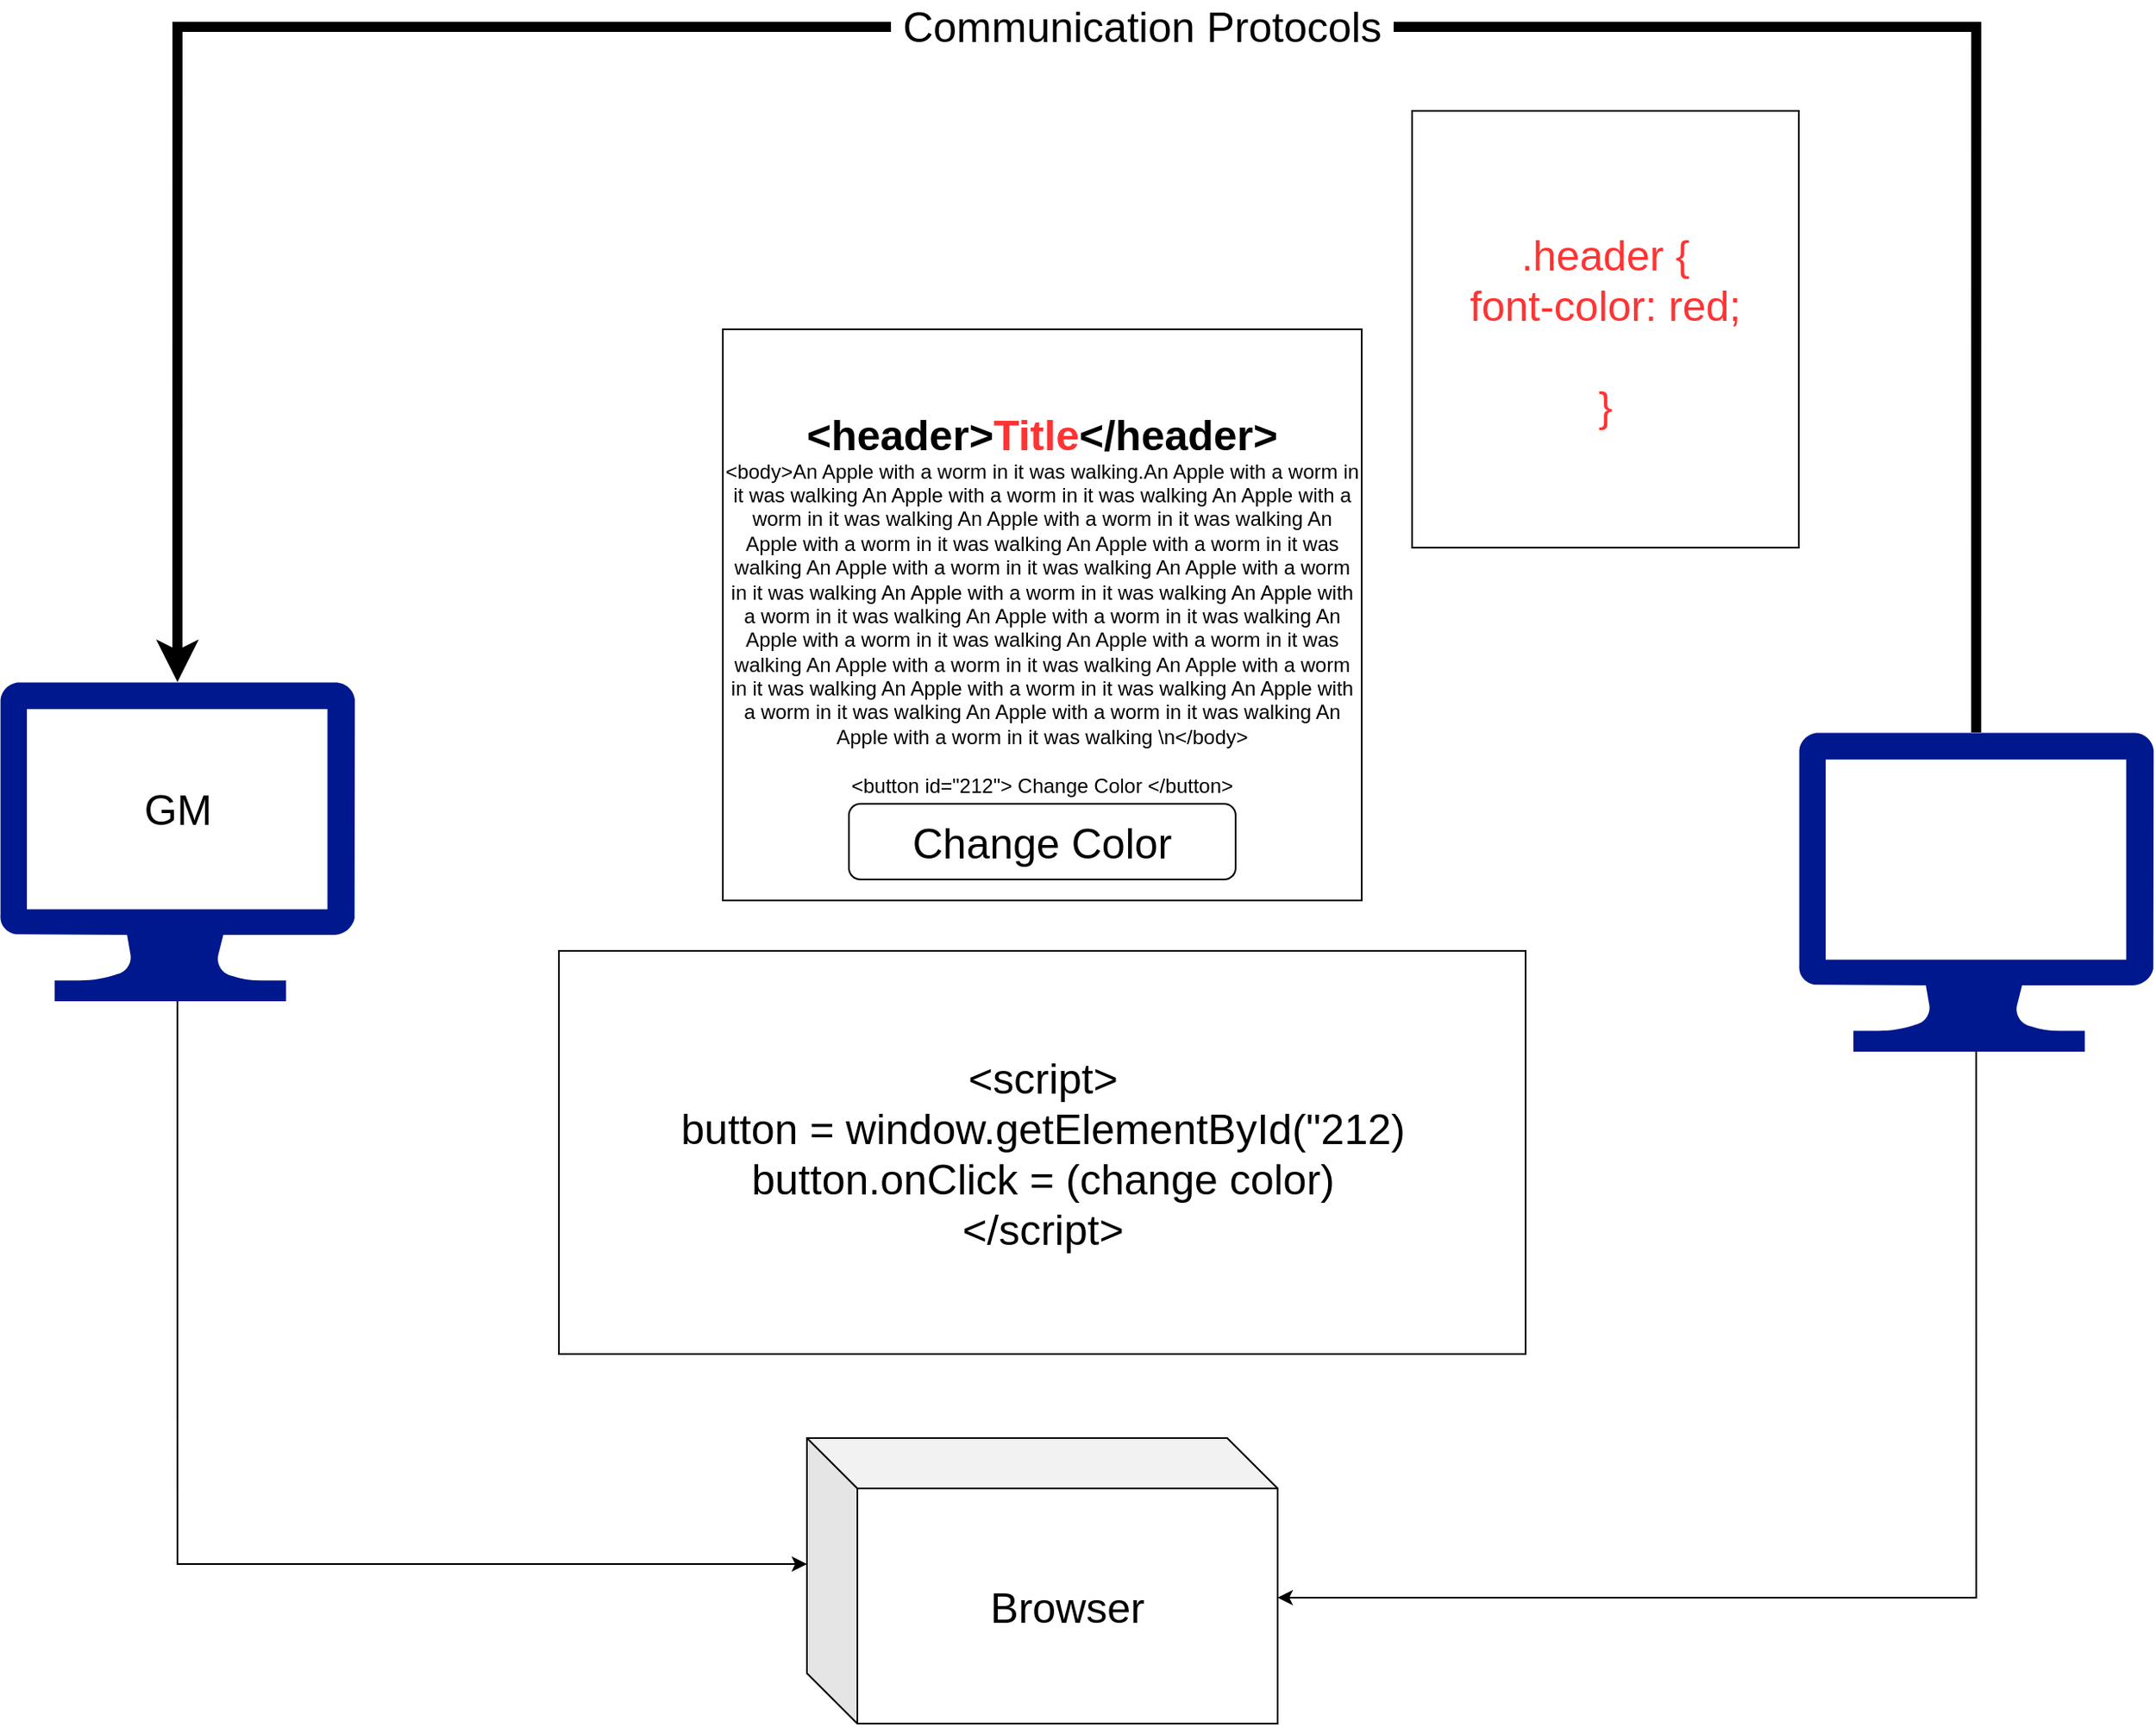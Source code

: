 <mxfile version="16.4.0" type="device"><diagram id="4gFo2X87_pX6YyJwBF67" name="Page-1"><mxGraphModel dx="2996" dy="2292" grid="1" gridSize="10" guides="1" tooltips="1" connect="1" arrows="1" fold="1" page="1" pageScale="1" pageWidth="827" pageHeight="1169" math="0" shadow="0"><root><mxCell id="0"/><mxCell id="1" parent="0"/><mxCell id="xVcY73LLpPsi_ZKtZkrc-1" value="&lt;b&gt;&lt;font style=&quot;font-size: 25px&quot;&gt;&amp;lt;header&amp;gt;&lt;font color=&quot;#ff3333&quot;&gt;Title&lt;/font&gt;&amp;lt;/header&amp;gt;&lt;/font&gt;&lt;/b&gt;&lt;br&gt;&amp;lt;body&amp;gt;An Apple with a worm in it was walking.An Apple with a worm in it was walking An Apple with a worm in it was walking An Apple with a worm in it was walking An Apple with a worm in it was walking An Apple with a worm in it was walking An Apple with a worm in it was walking An Apple with a worm in it was walking An Apple with a worm in it was walking An Apple with a worm in it was walking An Apple with a worm in it was walking An Apple with a worm in it was walking An Apple with a worm in it was walking An Apple with a worm in it was walking An Apple with a worm in it was walking An Apple with a worm in it was walking An Apple with a worm in it was walking An Apple with a worm in it was walking An Apple with a worm in it was walking An Apple with a worm in it was walking \n&amp;lt;/body&amp;gt;&lt;br&gt;&lt;br&gt;&amp;lt;button id=&quot;212&quot;&amp;gt; Change Color &amp;lt;/button&amp;gt;&lt;br&gt;&lt;br&gt;" style="rounded=0;whiteSpace=wrap;html=1;" vertex="1" parent="1"><mxGeometry x="-190" y="-150" width="380" height="340" as="geometry"/></mxCell><mxCell id="xVcY73LLpPsi_ZKtZkrc-8" style="edgeStyle=orthogonalEdgeStyle;rounded=0;orthogonalLoop=1;jettySize=auto;html=1;exitX=0.5;exitY=1;exitDx=0;exitDy=0;exitPerimeter=0;entryX=0;entryY=0;entryDx=280;entryDy=95;entryPerimeter=0;fontSize=25;fontColor=#000000;" edge="1" parent="1" source="xVcY73LLpPsi_ZKtZkrc-3" target="xVcY73LLpPsi_ZKtZkrc-7"><mxGeometry relative="1" as="geometry"/></mxCell><mxCell id="xVcY73LLpPsi_ZKtZkrc-11" style="edgeStyle=orthogonalEdgeStyle;rounded=0;orthogonalLoop=1;jettySize=auto;html=1;exitX=0.5;exitY=0;exitDx=0;exitDy=0;exitPerimeter=0;entryX=0.5;entryY=0;entryDx=0;entryDy=0;entryPerimeter=0;fontSize=25;fontColor=#000000;strokeWidth=6;" edge="1" parent="1" source="xVcY73LLpPsi_ZKtZkrc-3" target="xVcY73LLpPsi_ZKtZkrc-4"><mxGeometry relative="1" as="geometry"><Array as="points"><mxPoint x="556" y="-330"/><mxPoint x="-514" y="-330"/></Array></mxGeometry></mxCell><mxCell id="xVcY73LLpPsi_ZKtZkrc-12" value="&amp;nbsp;Communication Protocols&amp;nbsp;" style="edgeLabel;html=1;align=center;verticalAlign=middle;resizable=0;points=[];fontSize=25;fontColor=#000000;" vertex="1" connectable="0" parent="xVcY73LLpPsi_ZKtZkrc-11"><mxGeometry x="0.038" y="-1" relative="1" as="geometry"><mxPoint x="59" as="offset"/></mxGeometry></mxCell><mxCell id="xVcY73LLpPsi_ZKtZkrc-3" value="" style="sketch=0;aspect=fixed;pointerEvents=1;shadow=0;dashed=0;html=1;strokeColor=none;labelPosition=center;verticalLabelPosition=bottom;verticalAlign=top;align=center;fillColor=#00188D;shape=mxgraph.azure.computer" vertex="1" parent="1"><mxGeometry x="450" y="90" width="211.11" height="190" as="geometry"/></mxCell><mxCell id="xVcY73LLpPsi_ZKtZkrc-9" style="edgeStyle=orthogonalEdgeStyle;rounded=0;orthogonalLoop=1;jettySize=auto;html=1;exitX=0.5;exitY=1;exitDx=0;exitDy=0;exitPerimeter=0;entryX=0;entryY=0;entryDx=0;entryDy=75;entryPerimeter=0;fontSize=25;fontColor=#000000;" edge="1" parent="1" source="xVcY73LLpPsi_ZKtZkrc-4" target="xVcY73LLpPsi_ZKtZkrc-7"><mxGeometry relative="1" as="geometry"/></mxCell><mxCell id="xVcY73LLpPsi_ZKtZkrc-4" value="" style="sketch=0;aspect=fixed;pointerEvents=1;shadow=0;dashed=0;html=1;strokeColor=none;labelPosition=center;verticalLabelPosition=bottom;verticalAlign=top;align=center;fillColor=#00188D;shape=mxgraph.azure.computer" vertex="1" parent="1"><mxGeometry x="-620" y="60" width="211.11" height="190" as="geometry"/></mxCell><mxCell id="xVcY73LLpPsi_ZKtZkrc-5" value=".header {&lt;br&gt;font-color: red;&lt;br&gt;&lt;br&gt;}" style="rounded=0;whiteSpace=wrap;html=1;fontSize=25;fontColor=#FF3333;" vertex="1" parent="1"><mxGeometry x="220" y="-280" width="230" height="260" as="geometry"/></mxCell><mxCell id="xVcY73LLpPsi_ZKtZkrc-6" value="&lt;font color=&quot;#000000&quot;&gt;Change Color&lt;/font&gt;" style="rounded=1;whiteSpace=wrap;html=1;fontSize=25;fontColor=#FF3333;" vertex="1" parent="1"><mxGeometry x="-115" y="132.5" width="230" height="45" as="geometry"/></mxCell><mxCell id="xVcY73LLpPsi_ZKtZkrc-7" value="Browser" style="shape=cube;whiteSpace=wrap;html=1;boundedLbl=1;backgroundOutline=1;darkOpacity=0.05;darkOpacity2=0.1;fontSize=25;fontColor=#000000;size=30;" vertex="1" parent="1"><mxGeometry x="-140" y="510" width="280" height="170" as="geometry"/></mxCell><mxCell id="xVcY73LLpPsi_ZKtZkrc-10" value="&amp;lt;script&amp;gt;&lt;br&gt;button = window.getElementById(&quot;212)&lt;br&gt;button.onClick = (change color)&lt;br&gt;&amp;lt;/script&amp;gt;" style="rounded=0;whiteSpace=wrap;html=1;fontSize=25;fontColor=#000000;" vertex="1" parent="1"><mxGeometry x="-287.5" y="220" width="575" height="240" as="geometry"/></mxCell><mxCell id="xVcY73LLpPsi_ZKtZkrc-13" value="GM" style="text;html=1;strokeColor=none;fillColor=none;align=center;verticalAlign=middle;whiteSpace=wrap;rounded=0;fontSize=25;fontColor=#000000;" vertex="1" parent="1"><mxGeometry x="-544.44" y="120" width="60" height="30" as="geometry"/></mxCell></root></mxGraphModel></diagram></mxfile>